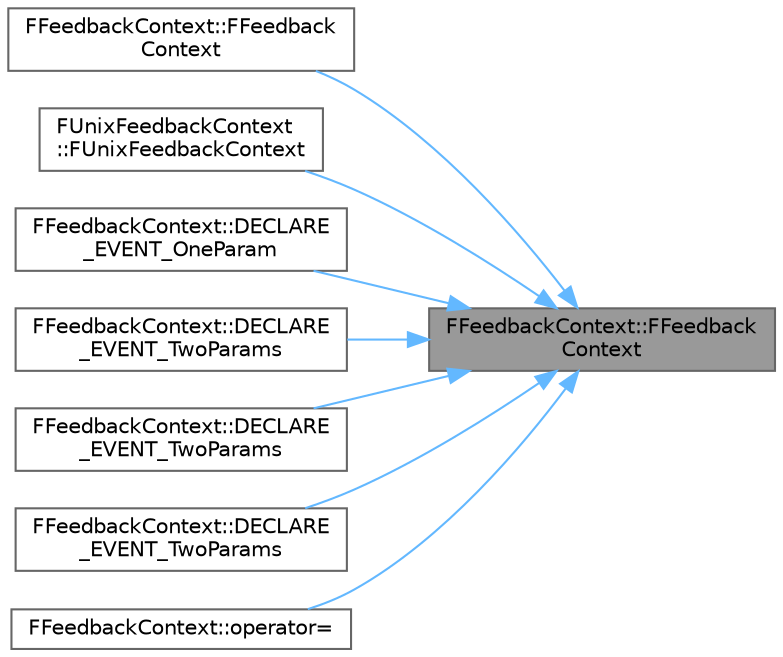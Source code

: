 digraph "FFeedbackContext::FFeedbackContext"
{
 // INTERACTIVE_SVG=YES
 // LATEX_PDF_SIZE
  bgcolor="transparent";
  edge [fontname=Helvetica,fontsize=10,labelfontname=Helvetica,labelfontsize=10];
  node [fontname=Helvetica,fontsize=10,shape=box,height=0.2,width=0.4];
  rankdir="RL";
  Node1 [id="Node000001",label="FFeedbackContext::FFeedback\lContext",height=0.2,width=0.4,color="gray40", fillcolor="grey60", style="filled", fontcolor="black",tooltip=" "];
  Node1 -> Node2 [id="edge1_Node000001_Node000002",dir="back",color="steelblue1",style="solid",tooltip=" "];
  Node2 [id="Node000002",label="FFeedbackContext::FFeedback\lContext",height=0.2,width=0.4,color="grey40", fillcolor="white", style="filled",URL="$d5/d1b/classFFeedbackContext.html#a731d839931158390d75a09bf4b8da53e",tooltip=" "];
  Node1 -> Node3 [id="edge2_Node000001_Node000003",dir="back",color="steelblue1",style="solid",tooltip=" "];
  Node3 [id="Node000003",label="FUnixFeedbackContext\l::FUnixFeedbackContext",height=0.2,width=0.4,color="grey40", fillcolor="white", style="filled",URL="$dc/ddc/classFUnixFeedbackContext.html#a569859908fd219f787f0c7b6f34c5cef",tooltip=" "];
  Node1 -> Node4 [id="edge3_Node000001_Node000004",dir="back",color="steelblue1",style="solid",tooltip=" "];
  Node4 [id="Node000004",label="FFeedbackContext::DECLARE\l_EVENT_OneParam",height=0.2,width=0.4,color="grey40", fillcolor="white", style="filled",URL="$d5/d1b/classFFeedbackContext.html#a3297b8473786dc87b9bb933b5e7a5555",tooltip=" "];
  Node1 -> Node5 [id="edge4_Node000001_Node000005",dir="back",color="steelblue1",style="solid",tooltip=" "];
  Node5 [id="Node000005",label="FFeedbackContext::DECLARE\l_EVENT_TwoParams",height=0.2,width=0.4,color="grey40", fillcolor="white", style="filled",URL="$d5/d1b/classFFeedbackContext.html#a36064854b0905dd84eb189fabe56c2fd",tooltip=" "];
  Node1 -> Node6 [id="edge5_Node000001_Node000006",dir="back",color="steelblue1",style="solid",tooltip=" "];
  Node6 [id="Node000006",label="FFeedbackContext::DECLARE\l_EVENT_TwoParams",height=0.2,width=0.4,color="grey40", fillcolor="white", style="filled",URL="$d5/d1b/classFFeedbackContext.html#aaae09a4867e3a2a8576eb8741ed39e26",tooltip=" "];
  Node1 -> Node7 [id="edge6_Node000001_Node000007",dir="back",color="steelblue1",style="solid",tooltip=" "];
  Node7 [id="Node000007",label="FFeedbackContext::DECLARE\l_EVENT_TwoParams",height=0.2,width=0.4,color="grey40", fillcolor="white", style="filled",URL="$d5/d1b/classFFeedbackContext.html#a220e67116903816675fb3072567aa408",tooltip=" "];
  Node1 -> Node8 [id="edge7_Node000001_Node000008",dir="back",color="steelblue1",style="solid",tooltip=" "];
  Node8 [id="Node000008",label="FFeedbackContext::operator=",height=0.2,width=0.4,color="grey40", fillcolor="white", style="filled",URL="$d5/d1b/classFFeedbackContext.html#ab4e1dcfefa5af8a8a1983da5543fb9c4",tooltip=" "];
}

